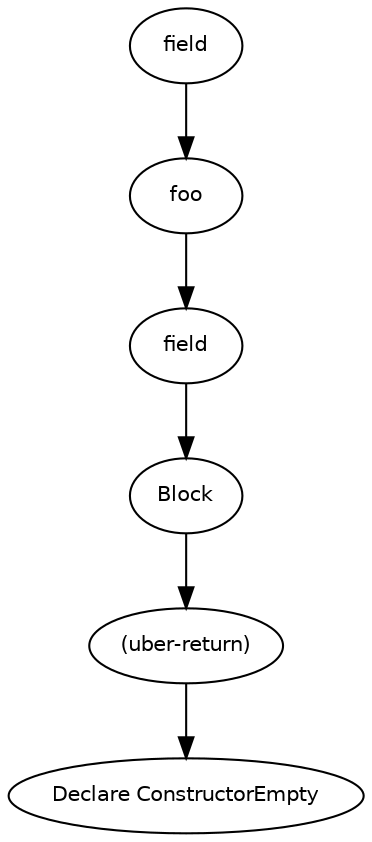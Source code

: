 digraph ConstructorEmpty {
  6 [
    label = field,
    fontname = Helvetica,
    fontsize = 10
  ];
  2 [
    label = "(uber-return)",
    fontname = Helvetica,
    fontsize = 10
  ];
  0 [
    label = "Declare ConstructorEmpty",
    fontname = Helvetica,
    fontsize = 10
  ];
  9 [
    label = Block,
    fontname = Helvetica,
    fontsize = 10
  ];
  8 [
    label = foo,
    fontname = Helvetica,
    fontsize = 10
  ];
  7 [
    label = field,
    fontname = Helvetica,
    fontsize = 10
  ];
  6 -> 8 [
    label = ""
  ];
  9 -> 2 [
    label = ""
  ];
  8 -> 7 [
    label = ""
  ];
  2 -> 0 [
    label = ""
  ];
  7 -> 9 [
    label = ""
  ];
}
